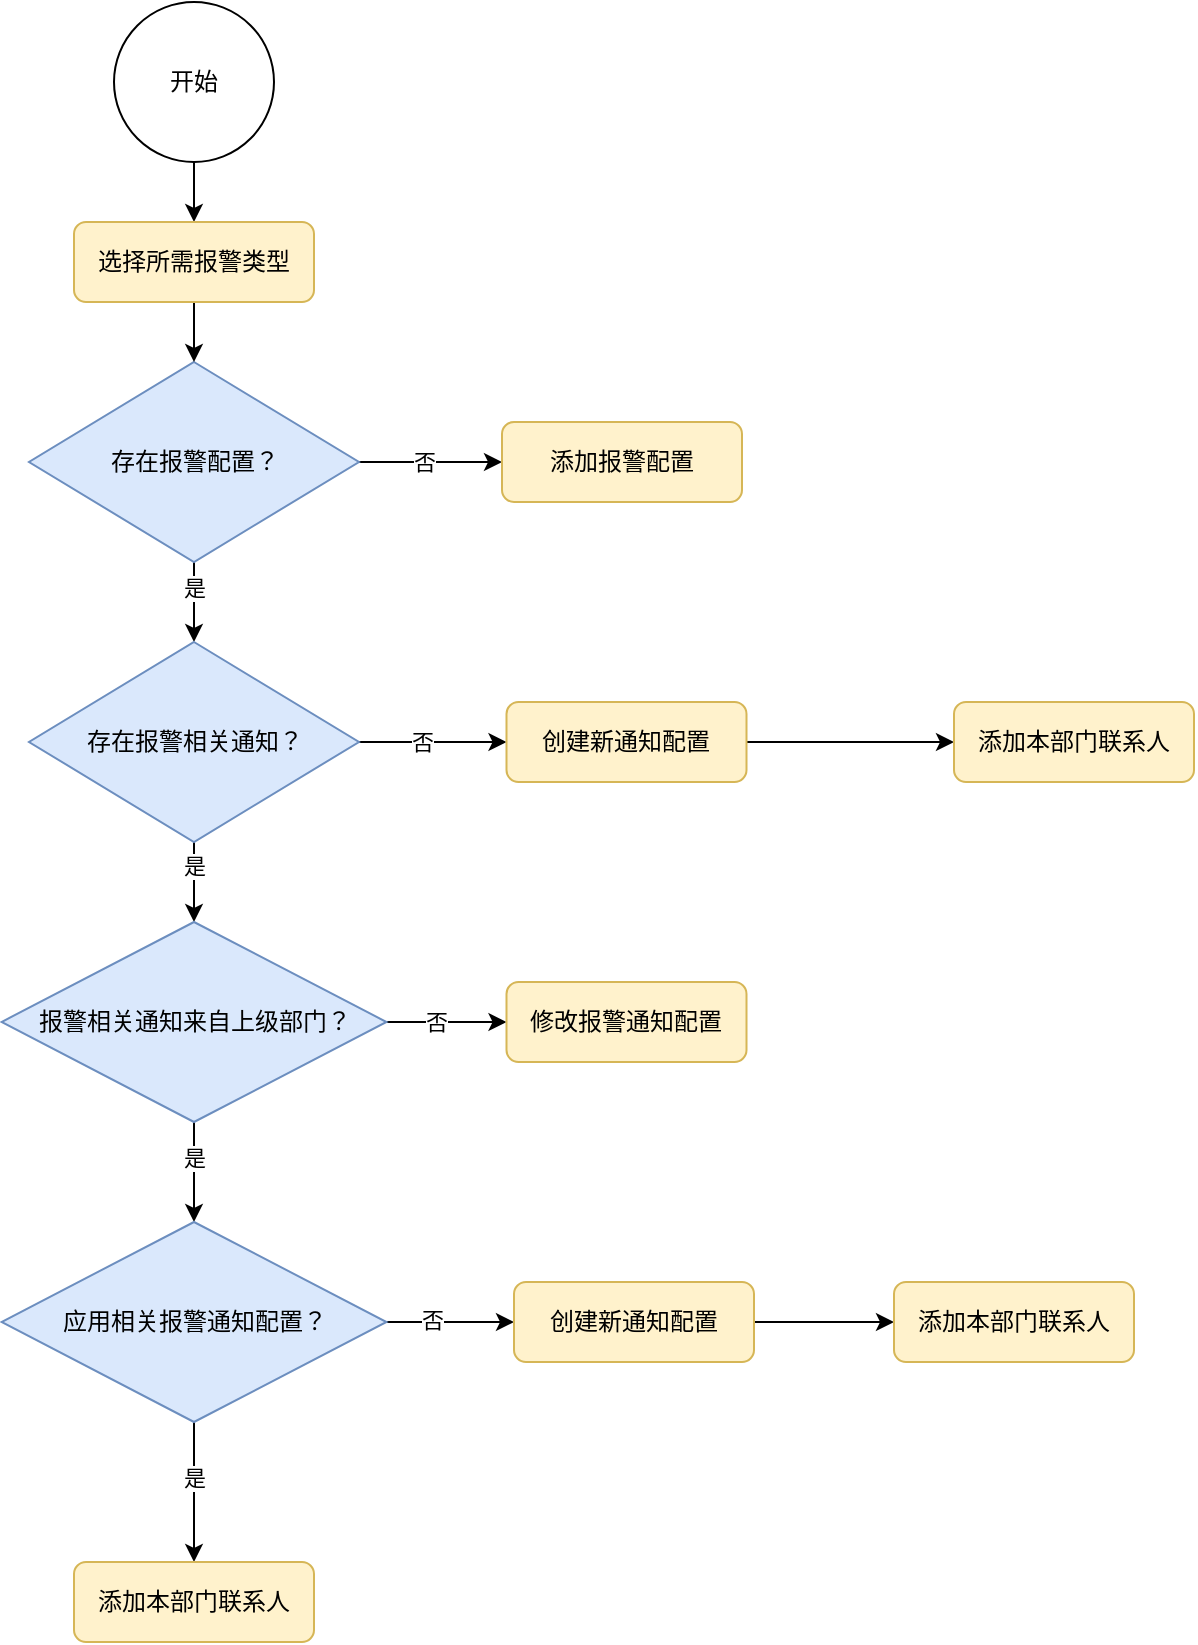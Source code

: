 <mxfile version="16.6.4" type="github">
  <diagram id="S5lS7qCp8pHHB8eUPXlY" name="Page-1">
    <mxGraphModel dx="369" dy="191" grid="1" gridSize="10" guides="1" tooltips="1" connect="1" arrows="1" fold="1" page="1" pageScale="1" pageWidth="827" pageHeight="1169" math="0" shadow="0">
      <root>
        <mxCell id="0" />
        <mxCell id="1" parent="0" />
        <mxCell id="x87ZyqORKGsU9ZAExPM6-8" style="edgeStyle=orthogonalEdgeStyle;rounded=0;orthogonalLoop=1;jettySize=auto;html=1;exitX=0.5;exitY=1;exitDx=0;exitDy=0;" edge="1" parent="1" source="x87ZyqORKGsU9ZAExPM6-1" target="x87ZyqORKGsU9ZAExPM6-6">
          <mxGeometry relative="1" as="geometry" />
        </mxCell>
        <mxCell id="x87ZyqORKGsU9ZAExPM6-1" value="开始" style="ellipse;whiteSpace=wrap;html=1;aspect=fixed;" vertex="1" parent="1">
          <mxGeometry x="160" y="80" width="80" height="80" as="geometry" />
        </mxCell>
        <mxCell id="x87ZyqORKGsU9ZAExPM6-11" style="edgeStyle=orthogonalEdgeStyle;rounded=0;orthogonalLoop=1;jettySize=auto;html=1;exitX=1;exitY=0.5;exitDx=0;exitDy=0;entryX=0;entryY=0.5;entryDx=0;entryDy=0;" edge="1" parent="1" source="x87ZyqORKGsU9ZAExPM6-4" target="x87ZyqORKGsU9ZAExPM6-10">
          <mxGeometry relative="1" as="geometry" />
        </mxCell>
        <mxCell id="x87ZyqORKGsU9ZAExPM6-15" value="否" style="edgeLabel;html=1;align=center;verticalAlign=middle;resizable=0;points=[];" vertex="1" connectable="0" parent="x87ZyqORKGsU9ZAExPM6-11">
          <mxGeometry x="-0.094" relative="1" as="geometry">
            <mxPoint as="offset" />
          </mxGeometry>
        </mxCell>
        <mxCell id="x87ZyqORKGsU9ZAExPM6-13" style="edgeStyle=orthogonalEdgeStyle;rounded=0;orthogonalLoop=1;jettySize=auto;html=1;exitX=0.5;exitY=1;exitDx=0;exitDy=0;entryX=0.5;entryY=0;entryDx=0;entryDy=0;" edge="1" parent="1" source="x87ZyqORKGsU9ZAExPM6-4" target="x87ZyqORKGsU9ZAExPM6-17">
          <mxGeometry relative="1" as="geometry">
            <mxPoint x="200" y="410" as="targetPoint" />
          </mxGeometry>
        </mxCell>
        <mxCell id="x87ZyqORKGsU9ZAExPM6-16" value="是" style="edgeLabel;html=1;align=center;verticalAlign=middle;resizable=0;points=[];" vertex="1" connectable="0" parent="x87ZyqORKGsU9ZAExPM6-13">
          <mxGeometry x="-0.369" relative="1" as="geometry">
            <mxPoint as="offset" />
          </mxGeometry>
        </mxCell>
        <mxCell id="x87ZyqORKGsU9ZAExPM6-4" value="存在报警配置？" style="rhombus;whiteSpace=wrap;html=1;strokeColor=#6c8ebf;fillColor=#dae8fc;" vertex="1" parent="1">
          <mxGeometry x="117.5" y="260" width="165" height="100" as="geometry" />
        </mxCell>
        <mxCell id="x87ZyqORKGsU9ZAExPM6-9" style="edgeStyle=orthogonalEdgeStyle;rounded=0;orthogonalLoop=1;jettySize=auto;html=1;exitX=0.5;exitY=1;exitDx=0;exitDy=0;entryX=0.5;entryY=0;entryDx=0;entryDy=0;" edge="1" parent="1" source="x87ZyqORKGsU9ZAExPM6-6" target="x87ZyqORKGsU9ZAExPM6-4">
          <mxGeometry relative="1" as="geometry" />
        </mxCell>
        <mxCell id="x87ZyqORKGsU9ZAExPM6-6" value="选择所需报警类型" style="rounded=1;whiteSpace=wrap;html=1;strokeColor=#d6b656;fillColor=#fff2cc;" vertex="1" parent="1">
          <mxGeometry x="140" y="190" width="120" height="40" as="geometry" />
        </mxCell>
        <mxCell id="x87ZyqORKGsU9ZAExPM6-10" value="添加报警配置" style="rounded=1;whiteSpace=wrap;html=1;strokeColor=#d6b656;fillColor=#fff2cc;" vertex="1" parent="1">
          <mxGeometry x="354" y="290" width="120" height="40" as="geometry" />
        </mxCell>
        <mxCell id="x87ZyqORKGsU9ZAExPM6-21" style="edgeStyle=orthogonalEdgeStyle;rounded=0;orthogonalLoop=1;jettySize=auto;html=1;exitX=0.5;exitY=1;exitDx=0;exitDy=0;entryX=0.5;entryY=0;entryDx=0;entryDy=0;" edge="1" parent="1" source="x87ZyqORKGsU9ZAExPM6-17" target="x87ZyqORKGsU9ZAExPM6-20">
          <mxGeometry relative="1" as="geometry" />
        </mxCell>
        <mxCell id="x87ZyqORKGsU9ZAExPM6-48" value="是" style="edgeLabel;html=1;align=center;verticalAlign=middle;resizable=0;points=[];" vertex="1" connectable="0" parent="x87ZyqORKGsU9ZAExPM6-21">
          <mxGeometry x="-0.632" relative="1" as="geometry">
            <mxPoint y="4" as="offset" />
          </mxGeometry>
        </mxCell>
        <mxCell id="x87ZyqORKGsU9ZAExPM6-51" style="edgeStyle=orthogonalEdgeStyle;rounded=0;orthogonalLoop=1;jettySize=auto;html=1;exitX=1;exitY=0.5;exitDx=0;exitDy=0;entryX=0;entryY=0.5;entryDx=0;entryDy=0;" edge="1" parent="1" source="x87ZyqORKGsU9ZAExPM6-17" target="x87ZyqORKGsU9ZAExPM6-50">
          <mxGeometry relative="1" as="geometry" />
        </mxCell>
        <mxCell id="x87ZyqORKGsU9ZAExPM6-17" value="存在报警相关通知？" style="rhombus;whiteSpace=wrap;html=1;strokeColor=#6c8ebf;fillColor=#dae8fc;" vertex="1" parent="1">
          <mxGeometry x="117.5" y="400" width="165" height="100" as="geometry" />
        </mxCell>
        <mxCell id="x87ZyqORKGsU9ZAExPM6-58" style="edgeStyle=orthogonalEdgeStyle;rounded=0;orthogonalLoop=1;jettySize=auto;html=1;exitX=0.5;exitY=1;exitDx=0;exitDy=0;entryX=0.5;entryY=0;entryDx=0;entryDy=0;" edge="1" parent="1" source="x87ZyqORKGsU9ZAExPM6-20" target="x87ZyqORKGsU9ZAExPM6-31">
          <mxGeometry relative="1" as="geometry" />
        </mxCell>
        <mxCell id="x87ZyqORKGsU9ZAExPM6-61" value="是" style="edgeLabel;html=1;align=center;verticalAlign=middle;resizable=0;points=[];" vertex="1" connectable="0" parent="x87ZyqORKGsU9ZAExPM6-58">
          <mxGeometry x="-0.293" relative="1" as="geometry">
            <mxPoint as="offset" />
          </mxGeometry>
        </mxCell>
        <mxCell id="x87ZyqORKGsU9ZAExPM6-59" style="edgeStyle=orthogonalEdgeStyle;rounded=0;orthogonalLoop=1;jettySize=auto;html=1;exitX=1;exitY=0.5;exitDx=0;exitDy=0;entryX=0;entryY=0.5;entryDx=0;entryDy=0;" edge="1" parent="1" source="x87ZyqORKGsU9ZAExPM6-20" target="x87ZyqORKGsU9ZAExPM6-47">
          <mxGeometry relative="1" as="geometry" />
        </mxCell>
        <mxCell id="x87ZyqORKGsU9ZAExPM6-60" value="否" style="edgeLabel;html=1;align=center;verticalAlign=middle;resizable=0;points=[];" vertex="1" connectable="0" parent="x87ZyqORKGsU9ZAExPM6-59">
          <mxGeometry x="-0.193" relative="1" as="geometry">
            <mxPoint as="offset" />
          </mxGeometry>
        </mxCell>
        <mxCell id="x87ZyqORKGsU9ZAExPM6-20" value="报警相关通知来自上级部门？" style="rhombus;whiteSpace=wrap;html=1;strokeColor=#6c8ebf;fillColor=#dae8fc;" vertex="1" parent="1">
          <mxGeometry x="103.75" y="540" width="192.5" height="100" as="geometry" />
        </mxCell>
        <mxCell id="x87ZyqORKGsU9ZAExPM6-62" style="edgeStyle=orthogonalEdgeStyle;rounded=0;orthogonalLoop=1;jettySize=auto;html=1;exitX=0.5;exitY=1;exitDx=0;exitDy=0;entryX=0.5;entryY=0;entryDx=0;entryDy=0;" edge="1" parent="1" source="x87ZyqORKGsU9ZAExPM6-31" target="x87ZyqORKGsU9ZAExPM6-33">
          <mxGeometry relative="1" as="geometry" />
        </mxCell>
        <mxCell id="x87ZyqORKGsU9ZAExPM6-66" value="是" style="edgeLabel;html=1;align=center;verticalAlign=middle;resizable=0;points=[];" vertex="1" connectable="0" parent="x87ZyqORKGsU9ZAExPM6-62">
          <mxGeometry x="-0.22" relative="1" as="geometry">
            <mxPoint as="offset" />
          </mxGeometry>
        </mxCell>
        <mxCell id="x87ZyqORKGsU9ZAExPM6-63" style="edgeStyle=orthogonalEdgeStyle;rounded=0;orthogonalLoop=1;jettySize=auto;html=1;exitX=1;exitY=0.5;exitDx=0;exitDy=0;entryX=0;entryY=0.5;entryDx=0;entryDy=0;" edge="1" parent="1" source="x87ZyqORKGsU9ZAExPM6-31" target="x87ZyqORKGsU9ZAExPM6-37">
          <mxGeometry relative="1" as="geometry" />
        </mxCell>
        <mxCell id="x87ZyqORKGsU9ZAExPM6-65" value="否" style="edgeLabel;html=1;align=center;verticalAlign=middle;resizable=0;points=[];" vertex="1" connectable="0" parent="x87ZyqORKGsU9ZAExPM6-63">
          <mxGeometry x="-0.315" y="1" relative="1" as="geometry">
            <mxPoint as="offset" />
          </mxGeometry>
        </mxCell>
        <mxCell id="x87ZyqORKGsU9ZAExPM6-31" value="应用相关报警通知配置？" style="rhombus;whiteSpace=wrap;html=1;strokeColor=#6c8ebf;fillColor=#dae8fc;" vertex="1" parent="1">
          <mxGeometry x="103.75" y="690" width="192.5" height="100" as="geometry" />
        </mxCell>
        <mxCell id="x87ZyqORKGsU9ZAExPM6-33" value="添加本部门联系人" style="rounded=1;whiteSpace=wrap;html=1;strokeColor=#d6b656;fillColor=#fff2cc;" vertex="1" parent="1">
          <mxGeometry x="140" y="860" width="120" height="40" as="geometry" />
        </mxCell>
        <mxCell id="x87ZyqORKGsU9ZAExPM6-64" style="edgeStyle=orthogonalEdgeStyle;rounded=0;orthogonalLoop=1;jettySize=auto;html=1;exitX=1;exitY=0.5;exitDx=0;exitDy=0;entryX=0;entryY=0.5;entryDx=0;entryDy=0;" edge="1" parent="1" source="x87ZyqORKGsU9ZAExPM6-37" target="x87ZyqORKGsU9ZAExPM6-43">
          <mxGeometry relative="1" as="geometry" />
        </mxCell>
        <mxCell id="x87ZyqORKGsU9ZAExPM6-37" value="创建新通知配置" style="rounded=1;whiteSpace=wrap;html=1;strokeColor=#d6b656;fillColor=#fff2cc;" vertex="1" parent="1">
          <mxGeometry x="360" y="720" width="120" height="40" as="geometry" />
        </mxCell>
        <mxCell id="x87ZyqORKGsU9ZAExPM6-43" value="添加本部门联系人" style="rounded=1;whiteSpace=wrap;html=1;strokeColor=#d6b656;fillColor=#fff2cc;" vertex="1" parent="1">
          <mxGeometry x="550" y="720" width="120" height="40" as="geometry" />
        </mxCell>
        <mxCell id="x87ZyqORKGsU9ZAExPM6-47" value="修改报警通知配置" style="rounded=1;whiteSpace=wrap;html=1;strokeColor=#d6b656;fillColor=#fff2cc;" vertex="1" parent="1">
          <mxGeometry x="356.25" y="570" width="120" height="40" as="geometry" />
        </mxCell>
        <mxCell id="x87ZyqORKGsU9ZAExPM6-55" style="edgeStyle=orthogonalEdgeStyle;rounded=0;orthogonalLoop=1;jettySize=auto;html=1;exitX=1;exitY=0.5;exitDx=0;exitDy=0;entryX=0;entryY=0.5;entryDx=0;entryDy=0;" edge="1" parent="1" source="x87ZyqORKGsU9ZAExPM6-50" target="x87ZyqORKGsU9ZAExPM6-54">
          <mxGeometry relative="1" as="geometry" />
        </mxCell>
        <mxCell id="x87ZyqORKGsU9ZAExPM6-50" value="创建新通知配置" style="rounded=1;whiteSpace=wrap;html=1;strokeColor=#d6b656;fillColor=#fff2cc;" vertex="1" parent="1">
          <mxGeometry x="356.25" y="430" width="120" height="40" as="geometry" />
        </mxCell>
        <mxCell id="x87ZyqORKGsU9ZAExPM6-52" value="否" style="edgeLabel;html=1;align=center;verticalAlign=middle;resizable=0;points=[];" vertex="1" connectable="0" parent="1">
          <mxGeometry x="330" y="320" as="geometry">
            <mxPoint x="-16" y="130" as="offset" />
          </mxGeometry>
        </mxCell>
        <mxCell id="x87ZyqORKGsU9ZAExPM6-54" value="添加本部门联系人" style="rounded=1;whiteSpace=wrap;html=1;strokeColor=#d6b656;fillColor=#fff2cc;" vertex="1" parent="1">
          <mxGeometry x="580" y="430" width="120" height="40" as="geometry" />
        </mxCell>
      </root>
    </mxGraphModel>
  </diagram>
</mxfile>
